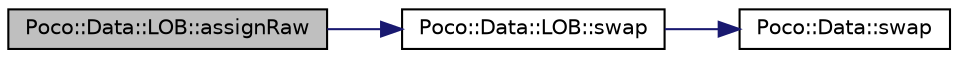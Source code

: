 digraph "Poco::Data::LOB::assignRaw"
{
 // LATEX_PDF_SIZE
  edge [fontname="Helvetica",fontsize="10",labelfontname="Helvetica",labelfontsize="10"];
  node [fontname="Helvetica",fontsize="10",shape=record];
  rankdir="LR";
  Node1 [label="Poco::Data::LOB::assignRaw",height=0.2,width=0.4,color="black", fillcolor="grey75", style="filled", fontcolor="black",tooltip="Assigns raw content to internal storage."];
  Node1 -> Node2 [color="midnightblue",fontsize="10",style="solid"];
  Node2 [label="Poco::Data::LOB::swap",height=0.2,width=0.4,color="black", fillcolor="white", style="filled",URL="$classPoco_1_1Data_1_1LOB.html#af61e74c7b542bb3fbbd476806ec3a9a5",tooltip="Swaps the LOB with another one."];
  Node2 -> Node3 [color="midnightblue",fontsize="10",style="solid"];
  Node3 [label="Poco::Data::swap",height=0.2,width=0.4,color="black", fillcolor="white", style="filled",URL="$namespacePoco_1_1Data.html#a87905d9518f2745248fd89db6fea1535",tooltip=" "];
}
